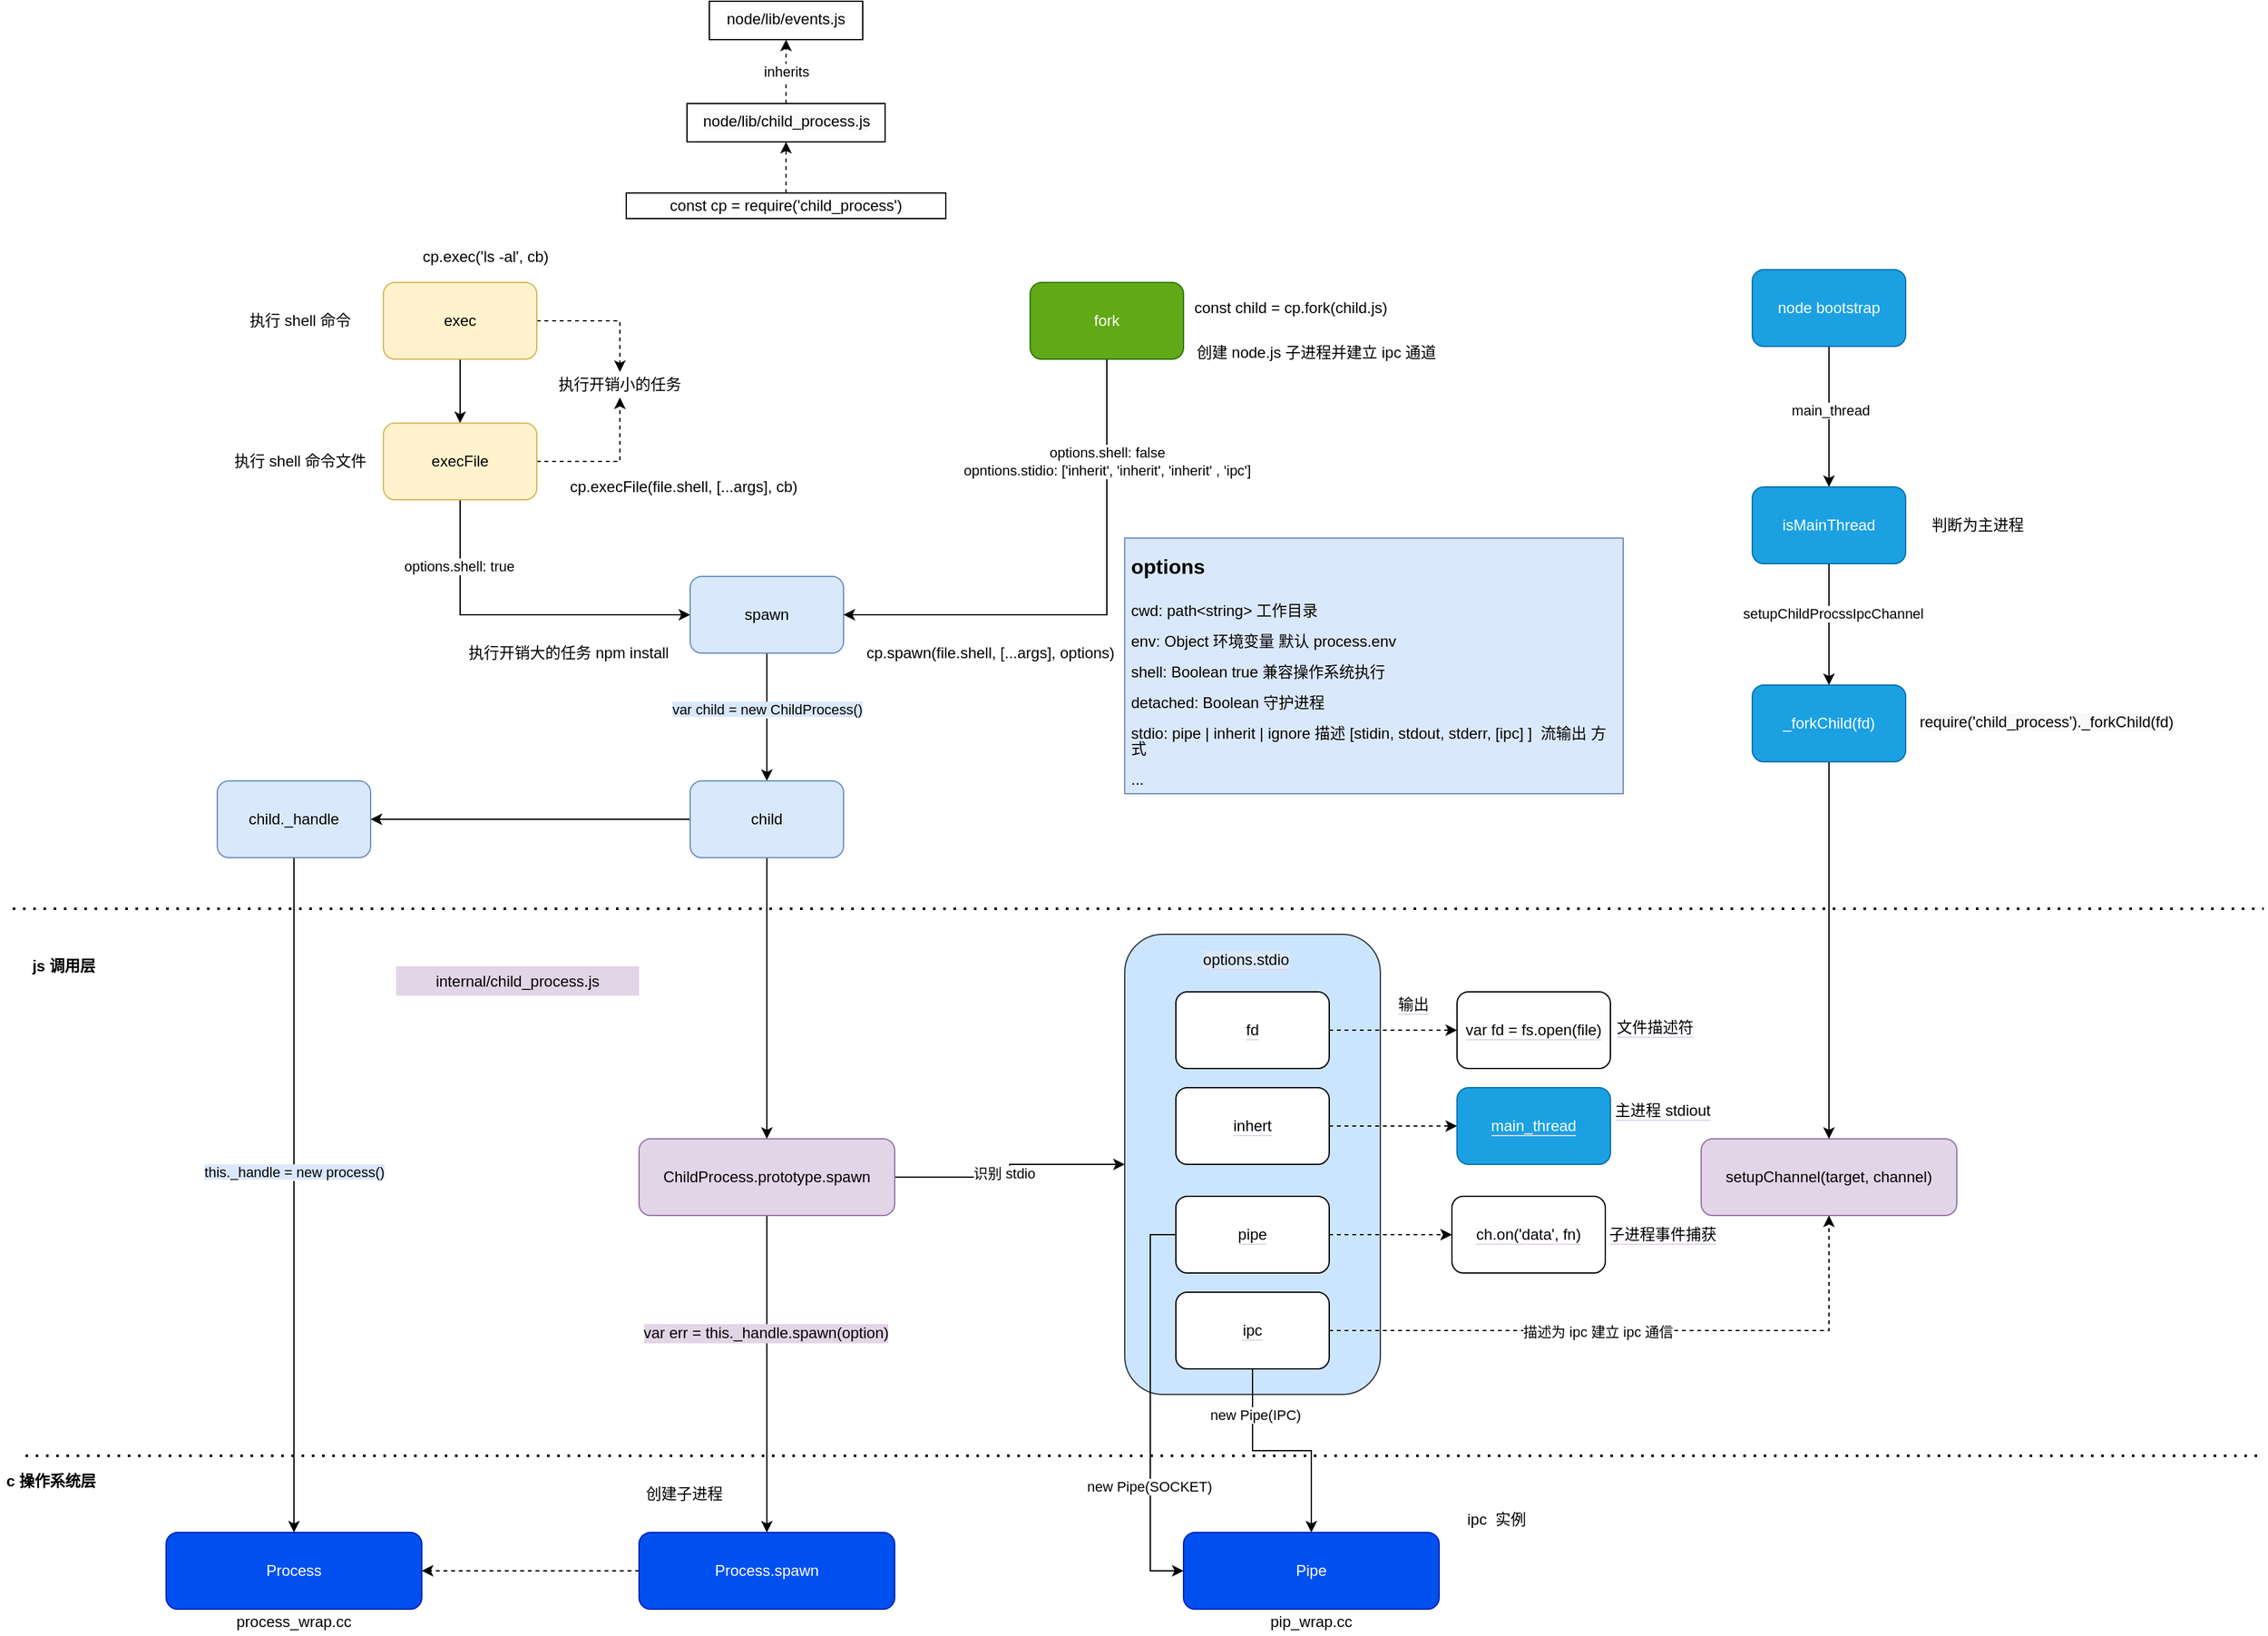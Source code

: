 <mxfile version="14.4.6" type="github">
  <diagram id="prtHgNgQTEPvFCAcTncT" name="Page-1">
    <mxGraphModel dx="2013" dy="1909" grid="1" gridSize="10" guides="1" tooltips="1" connect="1" arrows="1" fold="1" page="1" pageScale="1" pageWidth="827" pageHeight="1169" math="0" shadow="0">
      <root>
        <mxCell id="0" />
        <mxCell id="1" parent="0" />
        <mxCell id="9C7MWj4vBOad_BRdYSQF-178" value="" style="rounded=1;whiteSpace=wrap;html=1;labelBackgroundColor=#E1D5E7;strokeColor=#36393d;fillColor=#cce5ff;" vertex="1" parent="1">
          <mxGeometry x="630" y="560" width="200" height="360" as="geometry" />
        </mxCell>
        <mxCell id="9C7MWj4vBOad_BRdYSQF-43" value="" style="endArrow=none;dashed=1;html=1;dashPattern=1 3;strokeWidth=2;" edge="1" parent="1">
          <mxGeometry width="50" height="50" relative="1" as="geometry">
            <mxPoint x="-240" y="540" as="sourcePoint" />
            <mxPoint x="1521.176" y="540" as="targetPoint" />
          </mxGeometry>
        </mxCell>
        <mxCell id="9C7MWj4vBOad_BRdYSQF-44" style="edgeStyle=orthogonalEdgeStyle;rounded=0;orthogonalLoop=1;jettySize=auto;html=1;entryX=0.5;entryY=0;entryDx=0;entryDy=0;" edge="1" parent="1" source="9C7MWj4vBOad_BRdYSQF-46" target="9C7MWj4vBOad_BRdYSQF-50">
          <mxGeometry relative="1" as="geometry" />
        </mxCell>
        <mxCell id="9C7MWj4vBOad_BRdYSQF-45" style="edgeStyle=orthogonalEdgeStyle;rounded=0;orthogonalLoop=1;jettySize=auto;html=1;exitX=1;exitY=0.5;exitDx=0;exitDy=0;entryX=0.5;entryY=0;entryDx=0;entryDy=0;dashed=1;" edge="1" parent="1" source="9C7MWj4vBOad_BRdYSQF-46" target="9C7MWj4vBOad_BRdYSQF-60">
          <mxGeometry relative="1" as="geometry" />
        </mxCell>
        <mxCell id="9C7MWj4vBOad_BRdYSQF-46" value="exec" style="rounded=1;whiteSpace=wrap;html=1;fillColor=#fff2cc;strokeColor=#d6b656;" vertex="1" parent="1">
          <mxGeometry x="50" y="50" width="120" height="60" as="geometry" />
        </mxCell>
        <mxCell id="9C7MWj4vBOad_BRdYSQF-47" style="edgeStyle=orthogonalEdgeStyle;rounded=0;orthogonalLoop=1;jettySize=auto;html=1;exitX=0.5;exitY=1;exitDx=0;exitDy=0;entryX=0;entryY=0.5;entryDx=0;entryDy=0;" edge="1" parent="1" source="9C7MWj4vBOad_BRdYSQF-50" target="9C7MWj4vBOad_BRdYSQF-52">
          <mxGeometry relative="1" as="geometry" />
        </mxCell>
        <mxCell id="9C7MWj4vBOad_BRdYSQF-48" value="options.shell: true" style="edgeLabel;html=1;align=center;verticalAlign=middle;resizable=0;points=[];" vertex="1" connectable="0" parent="9C7MWj4vBOad_BRdYSQF-47">
          <mxGeometry x="-0.613" y="-1" relative="1" as="geometry">
            <mxPoint as="offset" />
          </mxGeometry>
        </mxCell>
        <mxCell id="9C7MWj4vBOad_BRdYSQF-49" style="edgeStyle=orthogonalEdgeStyle;rounded=0;orthogonalLoop=1;jettySize=auto;html=1;exitX=1;exitY=0.5;exitDx=0;exitDy=0;dashed=1;" edge="1" parent="1" source="9C7MWj4vBOad_BRdYSQF-50" target="9C7MWj4vBOad_BRdYSQF-60">
          <mxGeometry relative="1" as="geometry" />
        </mxCell>
        <mxCell id="9C7MWj4vBOad_BRdYSQF-50" value="execFile" style="rounded=1;whiteSpace=wrap;html=1;fillColor=#fff2cc;strokeColor=#d6b656;" vertex="1" parent="1">
          <mxGeometry x="50" y="160" width="120" height="60" as="geometry" />
        </mxCell>
        <mxCell id="9C7MWj4vBOad_BRdYSQF-155" style="edgeStyle=orthogonalEdgeStyle;rounded=0;orthogonalLoop=1;jettySize=auto;html=1;fontColor=#3333FF;" edge="1" parent="1" source="9C7MWj4vBOad_BRdYSQF-52" target="9C7MWj4vBOad_BRdYSQF-153">
          <mxGeometry relative="1" as="geometry" />
        </mxCell>
        <mxCell id="9C7MWj4vBOad_BRdYSQF-157" value="&lt;font color=&quot;#000000&quot; style=&quot;background-color: rgb(218 , 232 , 252)&quot;&gt;var child = new ChildProcess()&lt;/font&gt;" style="edgeLabel;html=1;align=center;verticalAlign=middle;resizable=0;points=[];fontColor=#3333FF;" vertex="1" connectable="0" parent="9C7MWj4vBOad_BRdYSQF-155">
          <mxGeometry x="-0.125" relative="1" as="geometry">
            <mxPoint as="offset" />
          </mxGeometry>
        </mxCell>
        <mxCell id="9C7MWj4vBOad_BRdYSQF-52" value="spawn" style="rounded=1;whiteSpace=wrap;html=1;fillColor=#dae8fc;strokeColor=#6c8ebf;" vertex="1" parent="1">
          <mxGeometry x="290" y="280" width="120" height="60" as="geometry" />
        </mxCell>
        <mxCell id="9C7MWj4vBOad_BRdYSQF-53" style="edgeStyle=orthogonalEdgeStyle;rounded=0;orthogonalLoop=1;jettySize=auto;html=1;exitX=0.5;exitY=1;exitDx=0;exitDy=0;entryX=1;entryY=0.5;entryDx=0;entryDy=0;" edge="1" parent="1" source="9C7MWj4vBOad_BRdYSQF-55" target="9C7MWj4vBOad_BRdYSQF-52">
          <mxGeometry relative="1" as="geometry" />
        </mxCell>
        <mxCell id="9C7MWj4vBOad_BRdYSQF-54" value="options.shell: false&lt;br&gt;opntions.stidio:&amp;nbsp;[&#39;inherit&#39;, &#39;inherit&#39;, &#39;inherit&#39; , &#39;ipc&#39;]" style="edgeLabel;html=1;align=center;verticalAlign=middle;resizable=0;points=[];" vertex="1" connectable="0" parent="9C7MWj4vBOad_BRdYSQF-53">
          <mxGeometry x="-0.436" y="-2" relative="1" as="geometry">
            <mxPoint x="2" y="-35" as="offset" />
          </mxGeometry>
        </mxCell>
        <mxCell id="9C7MWj4vBOad_BRdYSQF-55" value="fork" style="rounded=1;whiteSpace=wrap;html=1;fillColor=#60a917;strokeColor=#2D7600;fontColor=#ffffff;" vertex="1" parent="1">
          <mxGeometry x="556" y="50" width="120" height="60" as="geometry" />
        </mxCell>
        <mxCell id="9C7MWj4vBOad_BRdYSQF-110" style="edgeStyle=orthogonalEdgeStyle;rounded=0;orthogonalLoop=1;jettySize=auto;html=1;" edge="1" parent="1" source="9C7MWj4vBOad_BRdYSQF-56">
          <mxGeometry relative="1" as="geometry">
            <mxPoint x="350" y="1028" as="targetPoint" />
          </mxGeometry>
        </mxCell>
        <mxCell id="9C7MWj4vBOad_BRdYSQF-113" value="&lt;span style=&quot;font-size: 12px;&quot;&gt;var err = this._handle.spawn(option)&lt;/span&gt;" style="edgeLabel;html=1;align=center;verticalAlign=middle;resizable=0;points=[];labelBackgroundColor=#E1D5E7;" vertex="1" connectable="0" parent="9C7MWj4vBOad_BRdYSQF-110">
          <mxGeometry x="-0.262" y="-1" relative="1" as="geometry">
            <mxPoint as="offset" />
          </mxGeometry>
        </mxCell>
        <mxCell id="9C7MWj4vBOad_BRdYSQF-190" style="edgeStyle=orthogonalEdgeStyle;rounded=0;orthogonalLoop=1;jettySize=auto;html=1;fontColor=#3333FF;" edge="1" parent="1" source="9C7MWj4vBOad_BRdYSQF-56" target="9C7MWj4vBOad_BRdYSQF-178">
          <mxGeometry relative="1" as="geometry" />
        </mxCell>
        <mxCell id="9C7MWj4vBOad_BRdYSQF-199" value="识别 stdio&amp;nbsp;" style="edgeLabel;html=1;align=center;verticalAlign=middle;resizable=0;points=[];" vertex="1" connectable="0" parent="9C7MWj4vBOad_BRdYSQF-190">
          <mxGeometry x="-0.016" y="3" relative="1" as="geometry">
            <mxPoint as="offset" />
          </mxGeometry>
        </mxCell>
        <mxCell id="9C7MWj4vBOad_BRdYSQF-56" value="ChildProcess.prototype.spawn" style="rounded=1;whiteSpace=wrap;html=1;fillColor=#e1d5e7;strokeColor=#9673a6;" vertex="1" parent="1">
          <mxGeometry x="250" y="720" width="200" height="60" as="geometry" />
        </mxCell>
        <mxCell id="9C7MWj4vBOad_BRdYSQF-57" value="internal/child_process.js" style="text;html=1;fillColor=#e1d5e7;align=center;verticalAlign=middle;whiteSpace=wrap;rounded=0;" vertex="1" parent="1">
          <mxGeometry x="60" y="585" width="190" height="23" as="geometry" />
        </mxCell>
        <mxCell id="9C7MWj4vBOad_BRdYSQF-58" value="执行 shell 命令" style="text;html=1;strokeColor=none;fillColor=none;align=center;verticalAlign=middle;whiteSpace=wrap;rounded=0;" vertex="1" parent="1">
          <mxGeometry x="-70" y="70" width="110" height="20" as="geometry" />
        </mxCell>
        <mxCell id="9C7MWj4vBOad_BRdYSQF-59" value="执行 shell 命令文件" style="text;html=1;strokeColor=none;fillColor=none;align=center;verticalAlign=middle;whiteSpace=wrap;rounded=0;" vertex="1" parent="1">
          <mxGeometry x="-70" y="180" width="110" height="20" as="geometry" />
        </mxCell>
        <mxCell id="9C7MWj4vBOad_BRdYSQF-60" value="执行开销小的任务" style="text;html=1;strokeColor=none;fillColor=none;align=center;verticalAlign=middle;whiteSpace=wrap;rounded=0;" vertex="1" parent="1">
          <mxGeometry x="180" y="120" width="110" height="20" as="geometry" />
        </mxCell>
        <mxCell id="9C7MWj4vBOad_BRdYSQF-61" value="执行开销大的任务 npm install" style="text;html=1;strokeColor=none;fillColor=none;align=center;verticalAlign=middle;whiteSpace=wrap;rounded=0;" vertex="1" parent="1">
          <mxGeometry x="110" y="340" width="170" as="geometry" />
        </mxCell>
        <mxCell id="9C7MWj4vBOad_BRdYSQF-62" value="cp.exec(&#39;ls -al&#39;, cb)" style="text;html=1;strokeColor=none;fillColor=none;align=center;verticalAlign=middle;whiteSpace=wrap;rounded=0;" vertex="1" parent="1">
          <mxGeometry x="40" y="20" width="180" height="20" as="geometry" />
        </mxCell>
        <mxCell id="9C7MWj4vBOad_BRdYSQF-63" value="cp.execFile(file.shell, [...args], cb)" style="text;html=1;strokeColor=none;fillColor=none;align=center;verticalAlign=middle;whiteSpace=wrap;rounded=0;" vertex="1" parent="1">
          <mxGeometry x="160" y="200" width="250" height="20" as="geometry" />
        </mxCell>
        <mxCell id="9C7MWj4vBOad_BRdYSQF-85" value="cp.spawn(file.shell, [...args], options)" style="text;html=1;align=center;verticalAlign=middle;whiteSpace=wrap;rounded=0;" vertex="1" parent="1">
          <mxGeometry x="400" y="330" width="250" height="20" as="geometry" />
        </mxCell>
        <mxCell id="9C7MWj4vBOad_BRdYSQF-97" style="edgeStyle=orthogonalEdgeStyle;rounded=0;orthogonalLoop=1;jettySize=auto;html=1;entryX=0.5;entryY=1;entryDx=0;entryDy=0;dashed=1;" edge="1" parent="1" source="9C7MWj4vBOad_BRdYSQF-86">
          <mxGeometry relative="1" as="geometry">
            <mxPoint x="365" y="-60" as="targetPoint" />
          </mxGeometry>
        </mxCell>
        <mxCell id="9C7MWj4vBOad_BRdYSQF-86" value="const cp = require(&#39;child_process&#39;)" style="text;html=1;fillColor=none;align=center;verticalAlign=middle;whiteSpace=wrap;rounded=0;strokeColor=#000000;" vertex="1" parent="1">
          <mxGeometry x="240" y="-20" width="250" height="20" as="geometry" />
        </mxCell>
        <mxCell id="9C7MWj4vBOad_BRdYSQF-87" value="&lt;p style=&quot;line-height: 100%&quot;&gt;&lt;/p&gt;&lt;h1&gt;&lt;font style=&quot;font-size: 16px ; line-height: 100%&quot;&gt;options&lt;/font&gt;&lt;/h1&gt;&lt;p style=&quot;line-height: 100%&quot;&gt;cwd: path&amp;lt;string&amp;gt; 工作目录&lt;/p&gt;&lt;p style=&quot;line-height: 100%&quot;&gt;env: Object 环境变量 默认 process.env&lt;/p&gt;&lt;p style=&quot;line-height: 100%&quot;&gt;shell: Boolean true 兼容操作系统执行&lt;/p&gt;&lt;p style=&quot;line-height: 100%&quot;&gt;&lt;span&gt;detached: Boolean 守护进程&lt;/span&gt;&lt;/p&gt;&lt;p style=&quot;line-height: 100%&quot;&gt;stdio: pipe | inherit | ignore 描述 [stidin, stdout, stderr, [ipc] ]&amp;nbsp; 流输出 方式&lt;/p&gt;&lt;p style=&quot;line-height: 100%&quot;&gt;...&lt;/p&gt;&lt;p&gt;&lt;br&gt;&lt;/p&gt;&lt;p&gt;&lt;br&gt;&lt;/p&gt;&lt;p&gt;&lt;/p&gt;" style="text;html=1;strokeColor=#6c8ebf;fillColor=#dae8fc;spacing=5;spacingTop=-20;whiteSpace=wrap;overflow=hidden;rounded=0;" vertex="1" parent="1">
          <mxGeometry x="630" y="250" width="390" height="200" as="geometry" />
        </mxCell>
        <mxCell id="9C7MWj4vBOad_BRdYSQF-88" value="const child = cp.fork(child.js)" style="text;html=1;strokeColor=none;fillColor=none;align=center;verticalAlign=middle;whiteSpace=wrap;rounded=0;" vertex="1" parent="1">
          <mxGeometry x="680" y="60" width="160" height="20" as="geometry" />
        </mxCell>
        <mxCell id="9C7MWj4vBOad_BRdYSQF-101" value="&lt;span style=&quot;color: rgb(0 , 0 , 0) ; font-family: &amp;#34;helvetica&amp;#34; ; font-size: 12px ; font-style: normal ; font-weight: 400 ; letter-spacing: normal ; text-indent: 0px ; text-transform: none ; word-spacing: 0px ; background-color: rgb(248 , 249 , 250) ; display: inline ; float: none&quot;&gt;node/lib/events.js&lt;/span&gt;" style="text;whiteSpace=wrap;html=1;align=center;strokeColor=#000000;" vertex="1" parent="1">
          <mxGeometry x="305" y="-170" width="120" height="30" as="geometry" />
        </mxCell>
        <mxCell id="9C7MWj4vBOad_BRdYSQF-103" value="创建 node.js 子进程并建立 ipc 通道" style="text;html=1;strokeColor=none;fillColor=none;align=center;verticalAlign=middle;whiteSpace=wrap;rounded=0;dashed=1;" vertex="1" parent="1">
          <mxGeometry x="680" y="90" width="200" height="30" as="geometry" />
        </mxCell>
        <mxCell id="9C7MWj4vBOad_BRdYSQF-106" value="inherits" style="edgeStyle=orthogonalEdgeStyle;rounded=0;orthogonalLoop=1;jettySize=auto;html=1;entryX=0.5;entryY=1;entryDx=0;entryDy=0;dashed=1;" edge="1" parent="1" source="9C7MWj4vBOad_BRdYSQF-104" target="9C7MWj4vBOad_BRdYSQF-101">
          <mxGeometry relative="1" as="geometry" />
        </mxCell>
        <mxCell id="9C7MWj4vBOad_BRdYSQF-104" value="&lt;span style=&quot;color: rgb(0 , 0 , 0) ; font-family: &amp;#34;helvetica&amp;#34; ; font-size: 12px ; font-style: normal ; font-weight: 400 ; letter-spacing: normal ; text-indent: 0px ; text-transform: none ; word-spacing: 0px ; background-color: rgb(248 , 249 , 250) ; display: inline ; float: none&quot;&gt;node/lib/child_process.js&lt;/span&gt;" style="text;whiteSpace=wrap;html=1;align=center;strokeColor=#000000;" vertex="1" parent="1">
          <mxGeometry x="287.5" y="-90" width="155" height="30" as="geometry" />
        </mxCell>
        <mxCell id="9C7MWj4vBOad_BRdYSQF-108" value="" style="endArrow=none;dashed=1;html=1;dashPattern=1 3;strokeWidth=2;" edge="1" parent="1">
          <mxGeometry width="50" height="50" relative="1" as="geometry">
            <mxPoint x="-230" y="968" as="sourcePoint" />
            <mxPoint x="1520" y="968" as="targetPoint" />
          </mxGeometry>
        </mxCell>
        <mxCell id="9C7MWj4vBOad_BRdYSQF-116" value="setupChannel(target, channel)" style="rounded=1;whiteSpace=wrap;html=1;fillColor=#e1d5e7;strokeColor=#9673a6;" vertex="1" parent="1">
          <mxGeometry x="1081" y="720" width="200" height="60" as="geometry" />
        </mxCell>
        <mxCell id="9C7MWj4vBOad_BRdYSQF-121" style="edgeStyle=orthogonalEdgeStyle;rounded=0;orthogonalLoop=1;jettySize=auto;html=1;entryX=0.5;entryY=0;entryDx=0;entryDy=0;" edge="1" parent="1" source="9C7MWj4vBOad_BRdYSQF-119" target="9C7MWj4vBOad_BRdYSQF-120">
          <mxGeometry relative="1" as="geometry" />
        </mxCell>
        <mxCell id="9C7MWj4vBOad_BRdYSQF-123" value="main_thread" style="edgeLabel;html=1;align=center;verticalAlign=middle;resizable=0;points=[];" vertex="1" connectable="0" parent="9C7MWj4vBOad_BRdYSQF-121">
          <mxGeometry x="-0.069" y="1" relative="1" as="geometry">
            <mxPoint y="-1" as="offset" />
          </mxGeometry>
        </mxCell>
        <mxCell id="9C7MWj4vBOad_BRdYSQF-119" value="node bootstrap" style="rounded=1;whiteSpace=wrap;html=1;strokeColor=#006EAF;fillColor=#1ba1e2;fontColor=#ffffff;" vertex="1" parent="1">
          <mxGeometry x="1121" y="40" width="120" height="60" as="geometry" />
        </mxCell>
        <mxCell id="9C7MWj4vBOad_BRdYSQF-126" style="edgeStyle=orthogonalEdgeStyle;rounded=0;orthogonalLoop=1;jettySize=auto;html=1;exitX=0.5;exitY=1;exitDx=0;exitDy=0;entryX=0.5;entryY=0;entryDx=0;entryDy=0;" edge="1" parent="1" source="9C7MWj4vBOad_BRdYSQF-120" target="9C7MWj4vBOad_BRdYSQF-124">
          <mxGeometry relative="1" as="geometry" />
        </mxCell>
        <mxCell id="9C7MWj4vBOad_BRdYSQF-127" value="setupChildProcssIpcChannel" style="edgeLabel;html=1;align=center;verticalAlign=middle;resizable=0;points=[];" vertex="1" connectable="0" parent="9C7MWj4vBOad_BRdYSQF-126">
          <mxGeometry x="-0.156" y="3" relative="1" as="geometry">
            <mxPoint y="-1" as="offset" />
          </mxGeometry>
        </mxCell>
        <mxCell id="9C7MWj4vBOad_BRdYSQF-120" value="isMainThread" style="rounded=1;whiteSpace=wrap;html=1;strokeColor=#006EAF;fillColor=#1ba1e2;fontColor=#ffffff;" vertex="1" parent="1">
          <mxGeometry x="1121" y="210" width="120" height="60" as="geometry" />
        </mxCell>
        <mxCell id="9C7MWj4vBOad_BRdYSQF-129" style="edgeStyle=orthogonalEdgeStyle;rounded=0;orthogonalLoop=1;jettySize=auto;html=1;" edge="1" parent="1" source="9C7MWj4vBOad_BRdYSQF-124" target="9C7MWj4vBOad_BRdYSQF-116">
          <mxGeometry relative="1" as="geometry" />
        </mxCell>
        <mxCell id="9C7MWj4vBOad_BRdYSQF-124" value="_forkChild(fd)" style="rounded=1;whiteSpace=wrap;html=1;strokeColor=#006EAF;fillColor=#1ba1e2;fontColor=#ffffff;" vertex="1" parent="1">
          <mxGeometry x="1121" y="365" width="120" height="60" as="geometry" />
        </mxCell>
        <mxCell id="9C7MWj4vBOad_BRdYSQF-125" value="&lt;span style=&quot;color: rgb(0 , 0 , 0) ; font-family: &amp;#34;helvetica&amp;#34; ; font-size: 12px ; font-style: normal ; font-weight: 400 ; letter-spacing: normal ; text-align: center ; text-indent: 0px ; text-transform: none ; word-spacing: 0px ; background-color: rgb(248 , 249 , 250) ; display: inline ; float: none&quot;&gt;require(&#39;child_process&#39;)._forkChild(fd)&lt;/span&gt;" style="text;whiteSpace=wrap;html=1;" vertex="1" parent="1">
          <mxGeometry x="1250" y="380" width="230" height="30" as="geometry" />
        </mxCell>
        <mxCell id="9C7MWj4vBOad_BRdYSQF-132" value="创建子进程" style="text;html=1;strokeColor=none;fillColor=none;align=center;verticalAlign=middle;whiteSpace=wrap;rounded=0;" vertex="1" parent="1">
          <mxGeometry x="247.5" y="988" width="75" height="20" as="geometry" />
        </mxCell>
        <mxCell id="9C7MWj4vBOad_BRdYSQF-133" value="判断为主进程" style="text;html=1;strokeColor=none;fillColor=none;align=center;verticalAlign=middle;whiteSpace=wrap;rounded=0;" vertex="1" parent="1">
          <mxGeometry x="1260" y="230" width="75" height="20" as="geometry" />
        </mxCell>
        <mxCell id="9C7MWj4vBOad_BRdYSQF-134" value="&lt;b&gt;js 调用层&lt;/b&gt;" style="text;html=1;strokeColor=none;fillColor=none;align=center;verticalAlign=middle;whiteSpace=wrap;rounded=0;" vertex="1" parent="1">
          <mxGeometry x="-230" y="575" width="60" height="20" as="geometry" />
        </mxCell>
        <mxCell id="9C7MWj4vBOad_BRdYSQF-135" value="c 操作系统层" style="text;html=1;strokeColor=none;fillColor=none;align=center;verticalAlign=middle;whiteSpace=wrap;rounded=0;fontStyle=1" vertex="1" parent="1">
          <mxGeometry x="-250" y="978" width="80" height="20" as="geometry" />
        </mxCell>
        <mxCell id="9C7MWj4vBOad_BRdYSQF-137" value="Pipe" style="rounded=1;whiteSpace=wrap;html=1;fillColor=#0050ef;strokeColor=#001DBC;fontColor=#ffffff;" vertex="1" parent="1">
          <mxGeometry x="676" y="1028" width="200" height="60" as="geometry" />
        </mxCell>
        <mxCell id="9C7MWj4vBOad_BRdYSQF-141" value="&lt;font color=&quot;#000000&quot;&gt;ipc&amp;nbsp; 实例&lt;/font&gt;" style="text;html=1;strokeColor=none;fillColor=none;align=center;verticalAlign=middle;whiteSpace=wrap;rounded=0;fontColor=#3333FF;" vertex="1" parent="1">
          <mxGeometry x="886" y="1008" width="70" height="20" as="geometry" />
        </mxCell>
        <mxCell id="9C7MWj4vBOad_BRdYSQF-144" value="Process" style="rounded=1;whiteSpace=wrap;html=1;fillColor=#0050ef;strokeColor=#001DBC;fontColor=#ffffff;" vertex="1" parent="1">
          <mxGeometry x="-120" y="1028" width="200" height="60" as="geometry" />
        </mxCell>
        <mxCell id="9C7MWj4vBOad_BRdYSQF-148" value="&lt;span style=&quot;color: rgb(0 , 0 , 0)&quot;&gt;pip_wrap.cc&lt;/span&gt;" style="text;html=1;strokeColor=none;fillColor=none;align=center;verticalAlign=middle;whiteSpace=wrap;rounded=0;fontColor=#3333FF;" vertex="1" parent="1">
          <mxGeometry x="756" y="1088" width="40" height="20" as="geometry" />
        </mxCell>
        <mxCell id="9C7MWj4vBOad_BRdYSQF-151" value="&lt;span style=&quot;color: rgb(0 , 0 , 0)&quot;&gt;process_wrap.cc&lt;/span&gt;" style="text;html=1;strokeColor=none;fillColor=none;align=center;verticalAlign=middle;whiteSpace=wrap;rounded=0;fontColor=#3333FF;" vertex="1" parent="1">
          <mxGeometry x="-90" y="1088" width="140" height="20" as="geometry" />
        </mxCell>
        <mxCell id="9C7MWj4vBOad_BRdYSQF-156" style="edgeStyle=orthogonalEdgeStyle;rounded=0;orthogonalLoop=1;jettySize=auto;html=1;fontColor=#3333FF;" edge="1" parent="1" source="9C7MWj4vBOad_BRdYSQF-153" target="9C7MWj4vBOad_BRdYSQF-56">
          <mxGeometry relative="1" as="geometry" />
        </mxCell>
        <mxCell id="9C7MWj4vBOad_BRdYSQF-164" style="edgeStyle=orthogonalEdgeStyle;rounded=0;orthogonalLoop=1;jettySize=auto;html=1;fontColor=#3333FF;" edge="1" parent="1" source="9C7MWj4vBOad_BRdYSQF-153" target="9C7MWj4vBOad_BRdYSQF-163">
          <mxGeometry relative="1" as="geometry" />
        </mxCell>
        <mxCell id="9C7MWj4vBOad_BRdYSQF-153" value="child" style="rounded=1;whiteSpace=wrap;html=1;fillColor=#dae8fc;strokeColor=#6c8ebf;" vertex="1" parent="1">
          <mxGeometry x="290" y="440" width="120" height="60" as="geometry" />
        </mxCell>
        <mxCell id="9C7MWj4vBOad_BRdYSQF-165" style="edgeStyle=orthogonalEdgeStyle;rounded=0;orthogonalLoop=1;jettySize=auto;html=1;entryX=0.5;entryY=0;entryDx=0;entryDy=0;fontColor=#3333FF;" edge="1" parent="1" source="9C7MWj4vBOad_BRdYSQF-163" target="9C7MWj4vBOad_BRdYSQF-144">
          <mxGeometry relative="1" as="geometry" />
        </mxCell>
        <mxCell id="9C7MWj4vBOad_BRdYSQF-166" value="&lt;font color=&quot;#000000&quot; style=&quot;background-color: rgb(218 , 232 , 252)&quot;&gt;this._handle = new process()&lt;/font&gt;" style="edgeLabel;html=1;align=center;verticalAlign=middle;resizable=0;points=[];fontColor=#3333FF;" vertex="1" connectable="0" parent="9C7MWj4vBOad_BRdYSQF-165">
          <mxGeometry x="-0.069" relative="1" as="geometry">
            <mxPoint as="offset" />
          </mxGeometry>
        </mxCell>
        <mxCell id="9C7MWj4vBOad_BRdYSQF-163" value="child._handle" style="rounded=1;whiteSpace=wrap;html=1;fillColor=#dae8fc;strokeColor=#6c8ebf;" vertex="1" parent="1">
          <mxGeometry x="-80" y="440" width="120" height="60" as="geometry" />
        </mxCell>
        <mxCell id="9C7MWj4vBOad_BRdYSQF-169" style="edgeStyle=orthogonalEdgeStyle;rounded=0;orthogonalLoop=1;jettySize=auto;html=1;fontColor=#3333FF;dashed=1;" edge="1" parent="1" source="9C7MWj4vBOad_BRdYSQF-168" target="9C7MWj4vBOad_BRdYSQF-144">
          <mxGeometry relative="1" as="geometry" />
        </mxCell>
        <mxCell id="9C7MWj4vBOad_BRdYSQF-168" value="Process.spawn" style="rounded=1;whiteSpace=wrap;html=1;fillColor=#0050ef;strokeColor=#001DBC;fontColor=#ffffff;" vertex="1" parent="1">
          <mxGeometry x="250" y="1028" width="200" height="60" as="geometry" />
        </mxCell>
        <mxCell id="9C7MWj4vBOad_BRdYSQF-194" style="edgeStyle=orthogonalEdgeStyle;rounded=0;orthogonalLoop=1;jettySize=auto;html=1;exitX=0;exitY=0.5;exitDx=0;exitDy=0;entryX=0;entryY=0.5;entryDx=0;entryDy=0;fontColor=#3333FF;" edge="1" parent="1" source="9C7MWj4vBOad_BRdYSQF-172" target="9C7MWj4vBOad_BRdYSQF-137">
          <mxGeometry relative="1" as="geometry" />
        </mxCell>
        <mxCell id="9C7MWj4vBOad_BRdYSQF-196" value="&lt;span style=&quot;color: rgb(0 , 0 , 0)&quot;&gt;new Pipe(SOCKET)&lt;/span&gt;" style="edgeLabel;html=1;align=center;verticalAlign=middle;resizable=0;points=[];fontColor=#3333FF;" vertex="1" connectable="0" parent="9C7MWj4vBOad_BRdYSQF-194">
          <mxGeometry x="0.403" y="-1" relative="1" as="geometry">
            <mxPoint as="offset" />
          </mxGeometry>
        </mxCell>
        <mxCell id="9C7MWj4vBOad_BRdYSQF-202" style="edgeStyle=orthogonalEdgeStyle;rounded=0;orthogonalLoop=1;jettySize=auto;html=1;entryX=0;entryY=0.5;entryDx=0;entryDy=0;dashed=1;fontColor=#000000;" edge="1" parent="1" source="9C7MWj4vBOad_BRdYSQF-172" target="9C7MWj4vBOad_BRdYSQF-201">
          <mxGeometry relative="1" as="geometry" />
        </mxCell>
        <mxCell id="9C7MWj4vBOad_BRdYSQF-172" value="&lt;font color=&quot;#000000&quot; style=&quot;background-color: rgb(255 , 255 , 255)&quot;&gt;pipe&lt;/font&gt;" style="rounded=1;whiteSpace=wrap;html=1;labelBackgroundColor=#E1D5E7;fillColor=#ffffff;gradientColor=#ffffff;fontColor=#3333FF;" vertex="1" parent="1">
          <mxGeometry x="670" y="765" width="120" height="60" as="geometry" />
        </mxCell>
        <mxCell id="9C7MWj4vBOad_BRdYSQF-182" style="edgeStyle=orthogonalEdgeStyle;rounded=0;orthogonalLoop=1;jettySize=auto;html=1;exitX=1;exitY=0.5;exitDx=0;exitDy=0;entryX=0;entryY=0.5;entryDx=0;entryDy=0;dashed=1;fontColor=#3333FF;" edge="1" parent="1" source="9C7MWj4vBOad_BRdYSQF-173" target="9C7MWj4vBOad_BRdYSQF-181">
          <mxGeometry relative="1" as="geometry" />
        </mxCell>
        <mxCell id="9C7MWj4vBOad_BRdYSQF-173" value="&lt;font color=&quot;#000000&quot; style=&quot;background-color: rgb(255 , 255 , 255)&quot;&gt;fd&lt;/font&gt;" style="rounded=1;whiteSpace=wrap;html=1;labelBackgroundColor=#E1D5E7;fillColor=#ffffff;gradientColor=#ffffff;fontColor=#3333FF;" vertex="1" parent="1">
          <mxGeometry x="670" y="605" width="120" height="60" as="geometry" />
        </mxCell>
        <mxCell id="9C7MWj4vBOad_BRdYSQF-195" style="edgeStyle=orthogonalEdgeStyle;rounded=0;orthogonalLoop=1;jettySize=auto;html=1;exitX=0.5;exitY=1;exitDx=0;exitDy=0;entryX=0.5;entryY=0;entryDx=0;entryDy=0;fontColor=#3333FF;" edge="1" parent="1" source="9C7MWj4vBOad_BRdYSQF-174" target="9C7MWj4vBOad_BRdYSQF-137">
          <mxGeometry relative="1" as="geometry" />
        </mxCell>
        <mxCell id="9C7MWj4vBOad_BRdYSQF-197" value="&lt;font color=&quot;#000000&quot;&gt;new Pipe(IPC)&lt;/font&gt;" style="edgeLabel;html=1;align=center;verticalAlign=middle;resizable=0;points=[];fontColor=#3333FF;" vertex="1" connectable="0" parent="9C7MWj4vBOad_BRdYSQF-195">
          <mxGeometry x="-0.594" y="2" relative="1" as="geometry">
            <mxPoint as="offset" />
          </mxGeometry>
        </mxCell>
        <mxCell id="9C7MWj4vBOad_BRdYSQF-198" style="edgeStyle=orthogonalEdgeStyle;rounded=0;orthogonalLoop=1;jettySize=auto;html=1;exitX=1;exitY=0.5;exitDx=0;exitDy=0;fontColor=#3333FF;dashed=1;" edge="1" parent="1" source="9C7MWj4vBOad_BRdYSQF-174" target="9C7MWj4vBOad_BRdYSQF-116">
          <mxGeometry relative="1" as="geometry" />
        </mxCell>
        <mxCell id="9C7MWj4vBOad_BRdYSQF-200" value="描述为 ipc 建立 ipc 通信" style="edgeLabel;html=1;align=center;verticalAlign=middle;resizable=0;points=[];fontColor=#000000;" vertex="1" connectable="0" parent="9C7MWj4vBOad_BRdYSQF-198">
          <mxGeometry x="-0.127" y="-1" relative="1" as="geometry">
            <mxPoint as="offset" />
          </mxGeometry>
        </mxCell>
        <mxCell id="9C7MWj4vBOad_BRdYSQF-174" value="&lt;font color=&quot;#000000&quot; style=&quot;background-color: rgb(255 , 255 , 255)&quot;&gt;ipc&lt;/font&gt;" style="rounded=1;whiteSpace=wrap;html=1;labelBackgroundColor=#E1D5E7;fillColor=#ffffff;gradientColor=#ffffff;fontColor=#3333FF;" vertex="1" parent="1">
          <mxGeometry x="670" y="840" width="120" height="60" as="geometry" />
        </mxCell>
        <mxCell id="9C7MWj4vBOad_BRdYSQF-185" style="edgeStyle=orthogonalEdgeStyle;rounded=0;orthogonalLoop=1;jettySize=auto;html=1;entryX=0;entryY=0.5;entryDx=0;entryDy=0;dashed=1;fontColor=#3333FF;" edge="1" parent="1" source="9C7MWj4vBOad_BRdYSQF-175" target="9C7MWj4vBOad_BRdYSQF-183">
          <mxGeometry relative="1" as="geometry" />
        </mxCell>
        <mxCell id="9C7MWj4vBOad_BRdYSQF-175" value="&lt;font color=&quot;#000000&quot; style=&quot;background-color: rgb(255 , 255 , 255)&quot;&gt;inhert&lt;/font&gt;" style="rounded=1;whiteSpace=wrap;html=1;labelBackgroundColor=#E1D5E7;fillColor=#ffffff;gradientColor=#ffffff;fontColor=#3333FF;" vertex="1" parent="1">
          <mxGeometry x="670" y="680" width="120" height="60" as="geometry" />
        </mxCell>
        <mxCell id="9C7MWj4vBOad_BRdYSQF-179" value="&lt;font color=&quot;#000000&quot; style=&quot;background-color: rgb(218 , 232 , 252)&quot;&gt;options.stdio&lt;/font&gt;" style="text;html=1;strokeColor=none;fillColor=none;align=center;verticalAlign=middle;whiteSpace=wrap;rounded=0;labelBackgroundColor=#E1D5E7;fontColor=#3333FF;" vertex="1" parent="1">
          <mxGeometry x="680" y="570" width="90" height="20" as="geometry" />
        </mxCell>
        <mxCell id="9C7MWj4vBOad_BRdYSQF-181" value="&lt;span style=&quot;color: rgb(0 , 0 , 0) ; background-color: rgb(255 , 255 , 255)&quot;&gt;var fd = fs.open(file)&lt;/span&gt;" style="rounded=1;whiteSpace=wrap;html=1;labelBackgroundColor=#E1D5E7;fillColor=#ffffff;gradientColor=#ffffff;fontColor=#3333FF;" vertex="1" parent="1">
          <mxGeometry x="890" y="605" width="120" height="60" as="geometry" />
        </mxCell>
        <mxCell id="9C7MWj4vBOad_BRdYSQF-183" value="&lt;span style=&quot;background-color: rgb(27 , 161 , 226)&quot;&gt;main_thread&lt;/span&gt;" style="rounded=1;whiteSpace=wrap;html=1;labelBackgroundColor=#E1D5E7;fillColor=#1ba1e2;fontColor=#ffffff;strokeColor=#006EAF;" vertex="1" parent="1">
          <mxGeometry x="890" y="680" width="120" height="60" as="geometry" />
        </mxCell>
        <mxCell id="9C7MWj4vBOad_BRdYSQF-201" value="&lt;font color=&quot;#000000&quot;&gt;&lt;span style=&quot;background-color: rgb(255 , 255 , 255)&quot;&gt;ch.on(&#39;data&#39;, fn)&lt;/span&gt;&lt;/font&gt;" style="rounded=1;whiteSpace=wrap;html=1;labelBackgroundColor=#E1D5E7;fillColor=#ffffff;gradientColor=#ffffff;fontColor=#3333FF;" vertex="1" parent="1">
          <mxGeometry x="886" y="765" width="120" height="60" as="geometry" />
        </mxCell>
        <mxCell id="9C7MWj4vBOad_BRdYSQF-203" value="&lt;span style=&quot;background-color: rgb(255 , 255 , 255)&quot;&gt;输出&lt;/span&gt;" style="text;html=1;strokeColor=none;fillColor=none;align=center;verticalAlign=middle;whiteSpace=wrap;rounded=0;labelBackgroundColor=#E1D5E7;fontColor=#000000;" vertex="1" parent="1">
          <mxGeometry x="836" y="605" width="40" height="20" as="geometry" />
        </mxCell>
        <mxCell id="9C7MWj4vBOad_BRdYSQF-205" value="&lt;span style=&quot;background-color: rgb(255 , 255 , 255)&quot;&gt;文件描述符&lt;/span&gt;" style="text;html=1;strokeColor=none;fillColor=none;align=center;verticalAlign=middle;whiteSpace=wrap;rounded=0;labelBackgroundColor=#E1D5E7;fontColor=#000000;" vertex="1" parent="1">
          <mxGeometry x="1000" y="625" width="90" height="15" as="geometry" />
        </mxCell>
        <mxCell id="9C7MWj4vBOad_BRdYSQF-208" value="&lt;span style=&quot;background-color: rgb(255 , 255 , 255)&quot;&gt;主进程 stdiout&lt;/span&gt;" style="text;html=1;strokeColor=none;fillColor=none;align=center;verticalAlign=middle;whiteSpace=wrap;rounded=0;labelBackgroundColor=#E1D5E7;fontColor=#000000;" vertex="1" parent="1">
          <mxGeometry x="1006" y="690" width="90" height="15" as="geometry" />
        </mxCell>
        <mxCell id="9C7MWj4vBOad_BRdYSQF-209" value="&lt;span style=&quot;background-color: rgb(255 , 255 , 255)&quot;&gt;子进程事件捕获&lt;/span&gt;" style="text;html=1;strokeColor=none;fillColor=none;align=center;verticalAlign=middle;whiteSpace=wrap;rounded=0;labelBackgroundColor=#E1D5E7;fontColor=#000000;" vertex="1" parent="1">
          <mxGeometry x="1006" y="787.5" width="90" height="15" as="geometry" />
        </mxCell>
      </root>
    </mxGraphModel>
  </diagram>
</mxfile>
